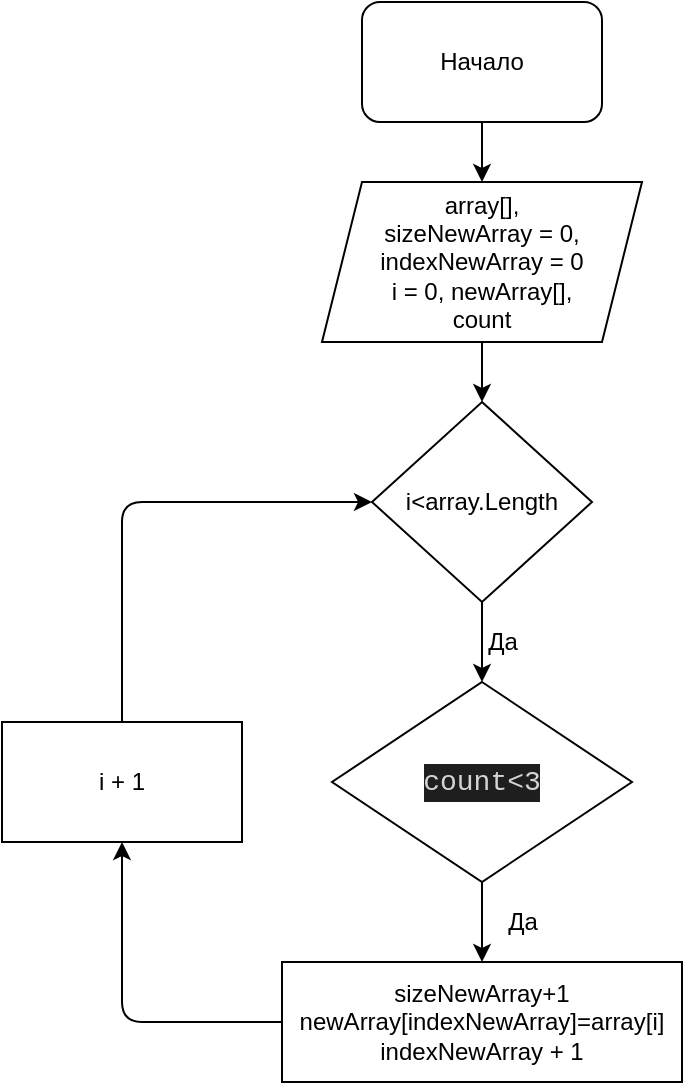 <mxfile>
    <diagram id="lPkHt8QZe7SOU9DSFKzb" name="Страница 1">
        <mxGraphModel dx="728" dy="390" grid="1" gridSize="10" guides="1" tooltips="1" connect="1" arrows="1" fold="1" page="1" pageScale="1" pageWidth="827" pageHeight="1169" background="none" math="0" shadow="0">
            <root>
                <mxCell id="0"/>
                <mxCell id="1" parent="0"/>
                <mxCell id="6" value="" style="edgeStyle=none;html=1;" edge="1" parent="1" source="2" target="3">
                    <mxGeometry relative="1" as="geometry"/>
                </mxCell>
                <mxCell id="2" value="Начало" style="rounded=1;whiteSpace=wrap;html=1;" vertex="1" parent="1">
                    <mxGeometry x="180" y="10" width="120" height="60" as="geometry"/>
                </mxCell>
                <mxCell id="5" value="" style="edgeStyle=none;html=1;" edge="1" parent="1" source="3" target="4">
                    <mxGeometry relative="1" as="geometry"/>
                </mxCell>
                <mxCell id="3" value="array[],&lt;br&gt;&lt;div&gt;sizeNewArray = 0,&lt;/div&gt;&lt;div&gt;indexNewArray = 0&lt;/div&gt;&lt;div&gt;i = 0, newArray[],&lt;/div&gt;&lt;div&gt;count&lt;/div&gt;" style="shape=parallelogram;perimeter=parallelogramPerimeter;whiteSpace=wrap;html=1;fixedSize=1;" vertex="1" parent="1">
                    <mxGeometry x="160" y="100" width="160" height="80" as="geometry"/>
                </mxCell>
                <mxCell id="8" value="" style="edgeStyle=none;html=1;" edge="1" parent="1" source="4" target="7">
                    <mxGeometry relative="1" as="geometry"/>
                </mxCell>
                <mxCell id="4" value="i&amp;lt;array.Length" style="rhombus;whiteSpace=wrap;html=1;" vertex="1" parent="1">
                    <mxGeometry x="185" y="210" width="110" height="100" as="geometry"/>
                </mxCell>
                <mxCell id="13" value="" style="edgeStyle=none;html=1;" edge="1" parent="1" source="7" target="12">
                    <mxGeometry relative="1" as="geometry"/>
                </mxCell>
                <mxCell id="7" value="&lt;div style=&quot;color: rgb(212 , 212 , 212) ; background-color: rgb(30 , 30 , 30) ; font-family: &amp;#34;consolas&amp;#34; , &amp;#34;courier new&amp;#34; , monospace ; font-size: 14px ; line-height: 19px&quot;&gt;count&amp;lt;3&lt;/div&gt;" style="rhombus;whiteSpace=wrap;html=1;" vertex="1" parent="1">
                    <mxGeometry x="165" y="350" width="150" height="100" as="geometry"/>
                </mxCell>
                <mxCell id="9" value="Да" style="text;html=1;align=center;verticalAlign=middle;resizable=0;points=[];autosize=1;strokeColor=none;fillColor=none;" vertex="1" parent="1">
                    <mxGeometry x="235" y="320" width="30" height="20" as="geometry"/>
                </mxCell>
                <mxCell id="18" style="edgeStyle=none;html=1;entryX=0.5;entryY=1;entryDx=0;entryDy=0;" edge="1" parent="1" source="12" target="17">
                    <mxGeometry relative="1" as="geometry">
                        <mxPoint x="20" y="520" as="targetPoint"/>
                        <Array as="points">
                            <mxPoint x="60" y="520"/>
                            <mxPoint x="60" y="460"/>
                        </Array>
                    </mxGeometry>
                </mxCell>
                <mxCell id="12" value="sizeNewArray+1&lt;br&gt;newArray[indexNewArray]=array[i]&lt;br&gt;indexNewArray + 1" style="rounded=0;whiteSpace=wrap;html=1;" vertex="1" parent="1">
                    <mxGeometry x="140" y="490" width="200" height="60" as="geometry"/>
                </mxCell>
                <mxCell id="14" value="Да" style="text;html=1;align=center;verticalAlign=middle;resizable=0;points=[];autosize=1;strokeColor=none;fillColor=none;" vertex="1" parent="1">
                    <mxGeometry x="245" y="460" width="30" height="20" as="geometry"/>
                </mxCell>
                <mxCell id="19" style="edgeStyle=none;html=1;entryX=0;entryY=0.5;entryDx=0;entryDy=0;" edge="1" parent="1" source="17" target="4">
                    <mxGeometry relative="1" as="geometry">
                        <mxPoint x="60" y="250" as="targetPoint"/>
                        <Array as="points">
                            <mxPoint x="60" y="260"/>
                        </Array>
                    </mxGeometry>
                </mxCell>
                <mxCell id="17" value="i + 1" style="rounded=0;whiteSpace=wrap;html=1;" vertex="1" parent="1">
                    <mxGeometry y="370" width="120" height="60" as="geometry"/>
                </mxCell>
            </root>
        </mxGraphModel>
    </diagram>
</mxfile>
